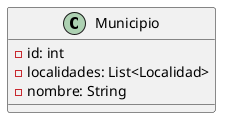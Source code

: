 @startuml
'https://plantuml.com/class-diagram

class Municipio {
  - id: int
  - localidades: List<Localidad>
  - nombre: String
}

@enduml